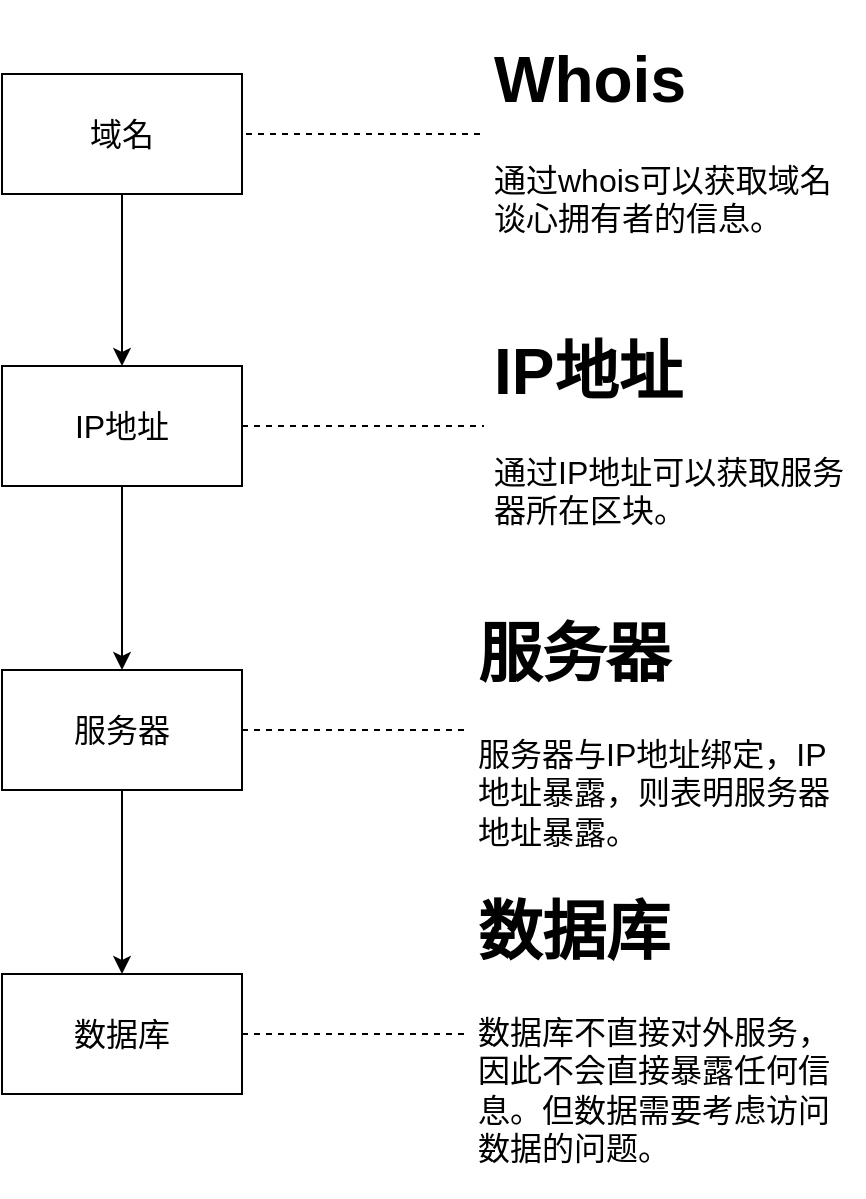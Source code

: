<mxfile version="12.6.2" type="github">
  <diagram id="rbczddg0I_P9DbNheW-Y" name="Page-1">
    <mxGraphModel dx="1422" dy="762" grid="0" gridSize="10" guides="1" tooltips="1" connect="1" arrows="1" fold="1" page="0" pageScale="1" pageWidth="827" pageHeight="1169" math="0" shadow="0">
      <root>
        <mxCell id="0"/>
        <mxCell id="1" parent="0"/>
        <mxCell id="yGDHoKhCgxfb6R4P_Ic5-2" value="&lt;h1&gt;Whois&lt;/h1&gt;&lt;div&gt;通过whois可以获取域名谈心拥有者的信息。&lt;/div&gt;" style="text;html=1;strokeColor=none;fillColor=none;spacing=5;spacingTop=-20;whiteSpace=wrap;overflow=hidden;rounded=0;fontSize=16;" vertex="1" parent="1">
          <mxGeometry x="283" y="160" width="190" height="114" as="geometry"/>
        </mxCell>
        <mxCell id="yGDHoKhCgxfb6R4P_Ic5-3" value="" style="endArrow=none;dashed=1;html=1;fontSize=16;exitX=1;exitY=0.5;exitDx=0;exitDy=0;" edge="1" parent="1" target="yGDHoKhCgxfb6R4P_Ic5-2">
          <mxGeometry width="50" height="50" relative="1" as="geometry">
            <mxPoint x="164" y="217" as="sourcePoint"/>
            <mxPoint x="241" y="193" as="targetPoint"/>
          </mxGeometry>
        </mxCell>
        <mxCell id="yGDHoKhCgxfb6R4P_Ic5-6" style="edgeStyle=orthogonalEdgeStyle;rounded=0;orthogonalLoop=1;jettySize=auto;html=1;exitX=0.5;exitY=1;exitDx=0;exitDy=0;fontSize=16;" edge="1" parent="1" source="yGDHoKhCgxfb6R4P_Ic5-4" target="yGDHoKhCgxfb6R4P_Ic5-5">
          <mxGeometry relative="1" as="geometry"/>
        </mxCell>
        <mxCell id="yGDHoKhCgxfb6R4P_Ic5-4" value="&lt;span style=&quot;white-space: normal&quot;&gt;域名&lt;/span&gt;" style="rounded=0;whiteSpace=wrap;html=1;fontSize=16;" vertex="1" parent="1">
          <mxGeometry x="42" y="187" width="120" height="60" as="geometry"/>
        </mxCell>
        <mxCell id="yGDHoKhCgxfb6R4P_Ic5-8" style="edgeStyle=orthogonalEdgeStyle;rounded=0;orthogonalLoop=1;jettySize=auto;html=1;exitX=0.5;exitY=1;exitDx=0;exitDy=0;entryX=0.5;entryY=0;entryDx=0;entryDy=0;fontSize=16;" edge="1" parent="1" source="yGDHoKhCgxfb6R4P_Ic5-5" target="yGDHoKhCgxfb6R4P_Ic5-7">
          <mxGeometry relative="1" as="geometry"/>
        </mxCell>
        <mxCell id="yGDHoKhCgxfb6R4P_Ic5-12" style="edgeStyle=orthogonalEdgeStyle;rounded=0;orthogonalLoop=1;jettySize=auto;html=1;exitX=1;exitY=0.5;exitDx=0;exitDy=0;fontSize=16;endArrow=none;endFill=0;dashed=1;" edge="1" parent="1" source="yGDHoKhCgxfb6R4P_Ic5-5" target="yGDHoKhCgxfb6R4P_Ic5-11">
          <mxGeometry relative="1" as="geometry"/>
        </mxCell>
        <mxCell id="yGDHoKhCgxfb6R4P_Ic5-5" value="&lt;span style=&quot;white-space: normal&quot;&gt;IP地址&lt;/span&gt;" style="rounded=0;whiteSpace=wrap;html=1;fontSize=16;" vertex="1" parent="1">
          <mxGeometry x="42" y="333" width="120" height="60" as="geometry"/>
        </mxCell>
        <mxCell id="yGDHoKhCgxfb6R4P_Ic5-10" style="edgeStyle=orthogonalEdgeStyle;rounded=0;orthogonalLoop=1;jettySize=auto;html=1;exitX=0.5;exitY=1;exitDx=0;exitDy=0;fontSize=16;" edge="1" parent="1" source="yGDHoKhCgxfb6R4P_Ic5-7" target="yGDHoKhCgxfb6R4P_Ic5-9">
          <mxGeometry relative="1" as="geometry"/>
        </mxCell>
        <mxCell id="yGDHoKhCgxfb6R4P_Ic5-16" style="edgeStyle=orthogonalEdgeStyle;rounded=0;orthogonalLoop=1;jettySize=auto;html=1;exitX=1;exitY=0.5;exitDx=0;exitDy=0;dashed=1;endArrow=none;endFill=0;fontSize=16;" edge="1" parent="1" source="yGDHoKhCgxfb6R4P_Ic5-7" target="yGDHoKhCgxfb6R4P_Ic5-15">
          <mxGeometry relative="1" as="geometry"/>
        </mxCell>
        <mxCell id="yGDHoKhCgxfb6R4P_Ic5-7" value="服务器" style="rounded=0;whiteSpace=wrap;html=1;fontSize=16;" vertex="1" parent="1">
          <mxGeometry x="42" y="485" width="120" height="60" as="geometry"/>
        </mxCell>
        <mxCell id="yGDHoKhCgxfb6R4P_Ic5-14" style="edgeStyle=orthogonalEdgeStyle;rounded=0;orthogonalLoop=1;jettySize=auto;html=1;exitX=1;exitY=0.5;exitDx=0;exitDy=0;dashed=1;endArrow=none;endFill=0;fontSize=16;" edge="1" parent="1" source="yGDHoKhCgxfb6R4P_Ic5-9" target="yGDHoKhCgxfb6R4P_Ic5-13">
          <mxGeometry relative="1" as="geometry"/>
        </mxCell>
        <mxCell id="yGDHoKhCgxfb6R4P_Ic5-9" value="数据库" style="rounded=0;whiteSpace=wrap;html=1;fontSize=16;" vertex="1" parent="1">
          <mxGeometry x="42" y="637" width="120" height="60" as="geometry"/>
        </mxCell>
        <mxCell id="yGDHoKhCgxfb6R4P_Ic5-11" value="&lt;h1&gt;IP地址&lt;/h1&gt;&lt;div&gt;通过IP地址可以获取服务器所在区块。&lt;/div&gt;" style="text;html=1;strokeColor=none;fillColor=none;spacing=5;spacingTop=-20;whiteSpace=wrap;overflow=hidden;rounded=0;fontSize=16;" vertex="1" parent="1">
          <mxGeometry x="283" y="306" width="190" height="114" as="geometry"/>
        </mxCell>
        <mxCell id="yGDHoKhCgxfb6R4P_Ic5-13" value="&lt;h1&gt;数据库&lt;/h1&gt;&lt;div&gt;数据库不直接对外服务，因此不会直接暴露任何信息。但数据需要考虑访问数据的问题。&lt;/div&gt;" style="text;html=1;strokeColor=none;fillColor=none;spacing=5;spacingTop=-20;whiteSpace=wrap;overflow=hidden;rounded=0;fontSize=16;" vertex="1" parent="1">
          <mxGeometry x="275" y="585.5" width="190" height="163" as="geometry"/>
        </mxCell>
        <mxCell id="yGDHoKhCgxfb6R4P_Ic5-15" value="&lt;h1&gt;服务器&lt;/h1&gt;&lt;div&gt;服务器与IP地址绑定，IP地址暴露，则表明服务器地址暴露。&lt;/div&gt;" style="text;html=1;strokeColor=none;fillColor=none;spacing=5;spacingTop=-20;whiteSpace=wrap;overflow=hidden;rounded=0;fontSize=16;" vertex="1" parent="1">
          <mxGeometry x="275" y="447" width="190" height="136" as="geometry"/>
        </mxCell>
      </root>
    </mxGraphModel>
  </diagram>
</mxfile>
